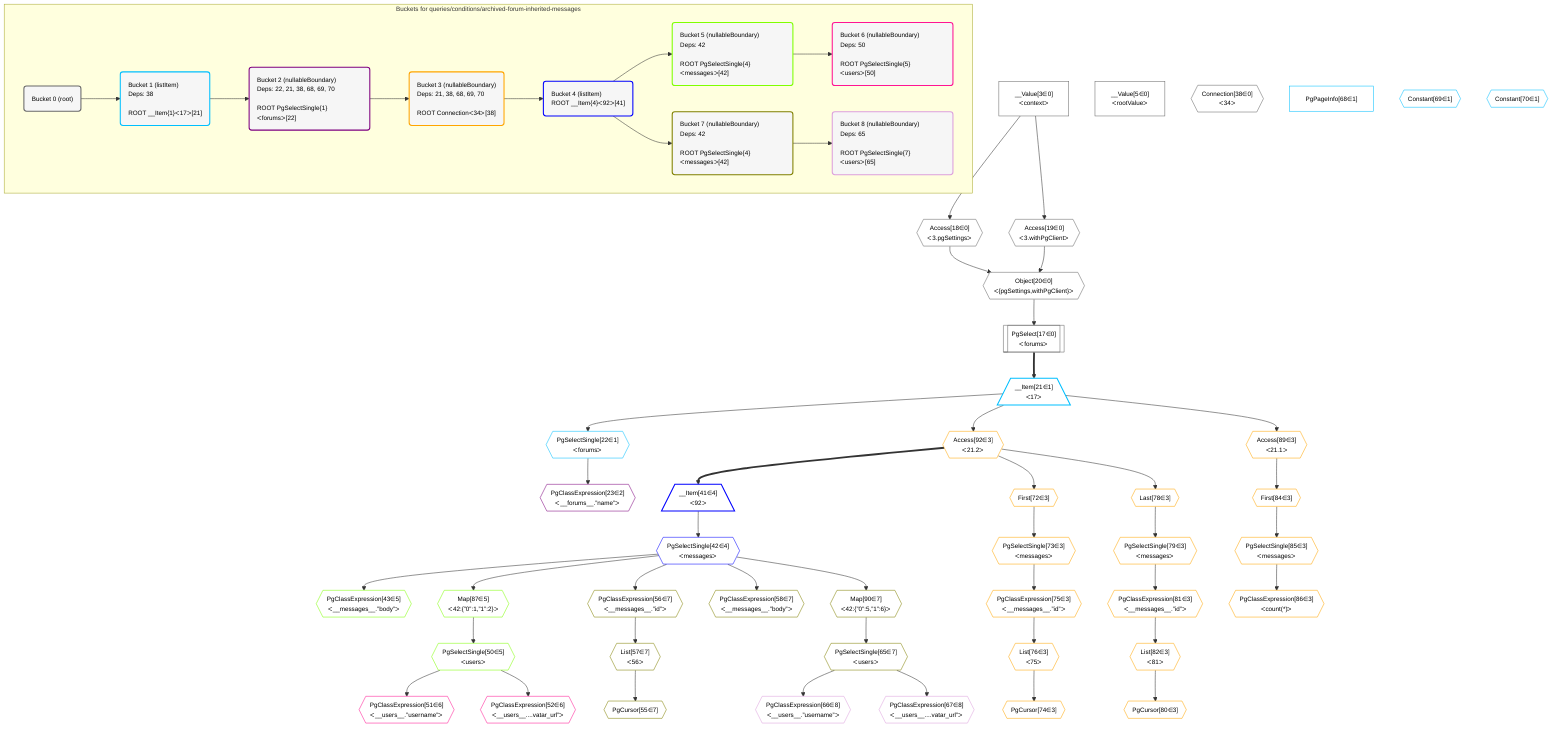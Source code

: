 %%{init: {'themeVariables': { 'fontSize': '12px'}}}%%
graph TD
    classDef path fill:#eee,stroke:#000,color:#000
    classDef plan fill:#fff,stroke-width:1px,color:#000
    classDef itemplan fill:#fff,stroke-width:2px,color:#000
    classDef unbatchedplan fill:#dff,stroke-width:1px,color:#000
    classDef sideeffectplan fill:#fcc,stroke-width:2px,color:#000
    classDef bucket fill:#f6f6f6,color:#000,stroke-width:2px,text-align:left


    %% define steps
    __Value3["__Value[3∈0]<br />ᐸcontextᐳ"]:::plan
    __Value5["__Value[5∈0]<br />ᐸrootValueᐳ"]:::plan
    Access18{{"Access[18∈0]<br />ᐸ3.pgSettingsᐳ"}}:::plan
    Access19{{"Access[19∈0]<br />ᐸ3.withPgClientᐳ"}}:::plan
    Object20{{"Object[20∈0]<br />ᐸ{pgSettings,withPgClient}ᐳ"}}:::plan
    PgSelect17[["PgSelect[17∈0]<br />ᐸforumsᐳ"]]:::plan
    __Item21[/"__Item[21∈1]<br />ᐸ17ᐳ"\]:::itemplan
    PgSelectSingle22{{"PgSelectSingle[22∈1]<br />ᐸforumsᐳ"}}:::plan
    PgClassExpression23{{"PgClassExpression[23∈2]<br />ᐸ__forums__.”name”ᐳ"}}:::plan
    Connection38{{"Connection[38∈0]<br />ᐸ34ᐳ"}}:::plan
    Access92{{"Access[92∈3]<br />ᐸ21.2ᐳ"}}:::plan
    __Item41[/"__Item[41∈4]<br />ᐸ92ᐳ"\]:::itemplan
    PgSelectSingle42{{"PgSelectSingle[42∈4]<br />ᐸmessagesᐳ"}}:::plan
    PgClassExpression43{{"PgClassExpression[43∈5]<br />ᐸ__messages__.”body”ᐳ"}}:::plan
    Map87{{"Map[87∈5]<br />ᐸ42:{”0”:1,”1”:2}ᐳ"}}:::plan
    PgSelectSingle50{{"PgSelectSingle[50∈5]<br />ᐸusersᐳ"}}:::plan
    PgClassExpression51{{"PgClassExpression[51∈6]<br />ᐸ__users__.”username”ᐳ"}}:::plan
    PgClassExpression52{{"PgClassExpression[52∈6]<br />ᐸ__users__....vatar_url”ᐳ"}}:::plan
    PgClassExpression56{{"PgClassExpression[56∈7]<br />ᐸ__messages__.”id”ᐳ"}}:::plan
    List57{{"List[57∈7]<br />ᐸ56ᐳ"}}:::plan
    PgCursor55{{"PgCursor[55∈7]"}}:::plan
    PgClassExpression58{{"PgClassExpression[58∈7]<br />ᐸ__messages__.”body”ᐳ"}}:::plan
    Map90{{"Map[90∈7]<br />ᐸ42:{”0”:5,”1”:6}ᐳ"}}:::plan
    PgSelectSingle65{{"PgSelectSingle[65∈7]<br />ᐸusersᐳ"}}:::plan
    PgClassExpression66{{"PgClassExpression[66∈8]<br />ᐸ__users__.”username”ᐳ"}}:::plan
    PgClassExpression67{{"PgClassExpression[67∈8]<br />ᐸ__users__....vatar_url”ᐳ"}}:::plan
    PgPageInfo68["PgPageInfo[68∈1]"]:::plan
    Constant69{{"Constant[69∈1]"}}:::plan
    Constant70{{"Constant[70∈1]"}}:::plan
    First72{{"First[72∈3]"}}:::plan
    PgSelectSingle73{{"PgSelectSingle[73∈3]<br />ᐸmessagesᐳ"}}:::plan
    PgClassExpression75{{"PgClassExpression[75∈3]<br />ᐸ__messages__.”id”ᐳ"}}:::plan
    List76{{"List[76∈3]<br />ᐸ75ᐳ"}}:::plan
    PgCursor74{{"PgCursor[74∈3]"}}:::plan
    Last78{{"Last[78∈3]"}}:::plan
    PgSelectSingle79{{"PgSelectSingle[79∈3]<br />ᐸmessagesᐳ"}}:::plan
    PgClassExpression81{{"PgClassExpression[81∈3]<br />ᐸ__messages__.”id”ᐳ"}}:::plan
    List82{{"List[82∈3]<br />ᐸ81ᐳ"}}:::plan
    PgCursor80{{"PgCursor[80∈3]"}}:::plan
    Access89{{"Access[89∈3]<br />ᐸ21.1ᐳ"}}:::plan
    First84{{"First[84∈3]"}}:::plan
    PgSelectSingle85{{"PgSelectSingle[85∈3]<br />ᐸmessagesᐳ"}}:::plan
    PgClassExpression86{{"PgClassExpression[86∈3]<br />ᐸcount(*)ᐳ"}}:::plan

    %% plan dependencies
    __Value3 --> Access18
    __Value3 --> Access19
    Access18 & Access19 --> Object20
    Object20 --> PgSelect17
    PgSelect17 ==> __Item21
    __Item21 --> PgSelectSingle22
    PgSelectSingle22 --> PgClassExpression23
    __Item21 --> Access92
    Access92 ==> __Item41
    __Item41 --> PgSelectSingle42
    PgSelectSingle42 --> PgClassExpression43
    PgSelectSingle42 --> Map87
    Map87 --> PgSelectSingle50
    PgSelectSingle50 --> PgClassExpression51
    PgSelectSingle50 --> PgClassExpression52
    PgSelectSingle42 --> PgClassExpression56
    PgClassExpression56 --> List57
    List57 --> PgCursor55
    PgSelectSingle42 --> PgClassExpression58
    PgSelectSingle42 --> Map90
    Map90 --> PgSelectSingle65
    PgSelectSingle65 --> PgClassExpression66
    PgSelectSingle65 --> PgClassExpression67
    Access92 --> First72
    First72 --> PgSelectSingle73
    PgSelectSingle73 --> PgClassExpression75
    PgClassExpression75 --> List76
    List76 --> PgCursor74
    Access92 --> Last78
    Last78 --> PgSelectSingle79
    PgSelectSingle79 --> PgClassExpression81
    PgClassExpression81 --> List82
    List82 --> PgCursor80
    __Item21 --> Access89
    Access89 --> First84
    First84 --> PgSelectSingle85
    PgSelectSingle85 --> PgClassExpression86

    subgraph "Buckets for queries/conditions/archived-forum-inherited-messages"
    Bucket0("Bucket 0 (root)"):::bucket
    classDef bucket0 stroke:#696969
    class Bucket0,__Value3,__Value5,PgSelect17,Access18,Access19,Object20,Connection38 bucket0
    Bucket1("Bucket 1 (listItem)<br />Deps: 38<br /><br />ROOT __Item{1}ᐸ17ᐳ[21]"):::bucket
    classDef bucket1 stroke:#00bfff
    class Bucket1,__Item21,PgSelectSingle22,PgPageInfo68,Constant69,Constant70 bucket1
    Bucket2("Bucket 2 (nullableBoundary)<br />Deps: 22, 21, 38, 68, 69, 70<br /><br />ROOT PgSelectSingle{1}ᐸforumsᐳ[22]"):::bucket
    classDef bucket2 stroke:#7f007f
    class Bucket2,PgClassExpression23 bucket2
    Bucket3("Bucket 3 (nullableBoundary)<br />Deps: 21, 38, 68, 69, 70<br /><br />ROOT Connectionᐸ34ᐳ[38]"):::bucket
    classDef bucket3 stroke:#ffa500
    class Bucket3,First72,PgSelectSingle73,PgCursor74,PgClassExpression75,List76,Last78,PgSelectSingle79,PgCursor80,PgClassExpression81,List82,First84,PgSelectSingle85,PgClassExpression86,Access89,Access92 bucket3
    Bucket4("Bucket 4 (listItem)<br />ROOT __Item{4}ᐸ92ᐳ[41]"):::bucket
    classDef bucket4 stroke:#0000ff
    class Bucket4,__Item41,PgSelectSingle42 bucket4
    Bucket5("Bucket 5 (nullableBoundary)<br />Deps: 42<br /><br />ROOT PgSelectSingle{4}ᐸmessagesᐳ[42]"):::bucket
    classDef bucket5 stroke:#7fff00
    class Bucket5,PgClassExpression43,PgSelectSingle50,Map87 bucket5
    Bucket6("Bucket 6 (nullableBoundary)<br />Deps: 50<br /><br />ROOT PgSelectSingle{5}ᐸusersᐳ[50]"):::bucket
    classDef bucket6 stroke:#ff1493
    class Bucket6,PgClassExpression51,PgClassExpression52 bucket6
    Bucket7("Bucket 7 (nullableBoundary)<br />Deps: 42<br /><br />ROOT PgSelectSingle{4}ᐸmessagesᐳ[42]"):::bucket
    classDef bucket7 stroke:#808000
    class Bucket7,PgCursor55,PgClassExpression56,List57,PgClassExpression58,PgSelectSingle65,Map90 bucket7
    Bucket8("Bucket 8 (nullableBoundary)<br />Deps: 65<br /><br />ROOT PgSelectSingle{7}ᐸusersᐳ[65]"):::bucket
    classDef bucket8 stroke:#dda0dd
    class Bucket8,PgClassExpression66,PgClassExpression67 bucket8
    Bucket0 --> Bucket1
    Bucket1 --> Bucket2
    Bucket2 --> Bucket3
    Bucket3 --> Bucket4
    Bucket4 --> Bucket5 & Bucket7
    Bucket5 --> Bucket6
    Bucket7 --> Bucket8
    end